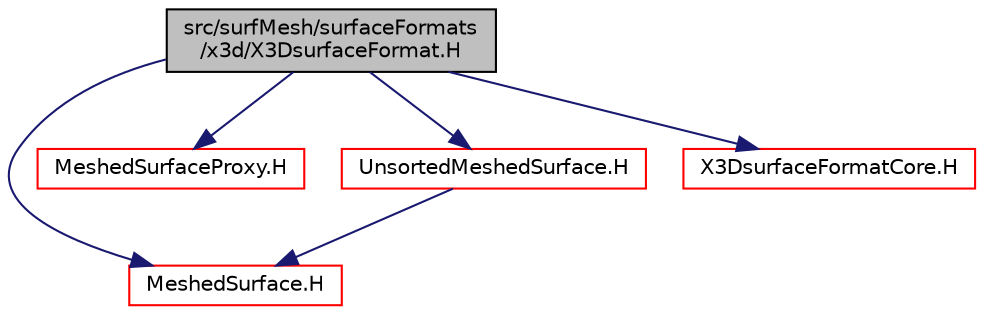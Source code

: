 digraph "src/surfMesh/surfaceFormats/x3d/X3DsurfaceFormat.H"
{
  bgcolor="transparent";
  edge [fontname="Helvetica",fontsize="10",labelfontname="Helvetica",labelfontsize="10"];
  node [fontname="Helvetica",fontsize="10",shape=record];
  Node1 [label="src/surfMesh/surfaceFormats\l/x3d/X3DsurfaceFormat.H",height=0.2,width=0.4,color="black", fillcolor="grey75", style="filled" fontcolor="black"];
  Node1 -> Node2 [color="midnightblue",fontsize="10",style="solid",fontname="Helvetica"];
  Node2 [label="MeshedSurface.H",height=0.2,width=0.4,color="red",URL="$MeshedSurface_8H.html"];
  Node1 -> Node3 [color="midnightblue",fontsize="10",style="solid",fontname="Helvetica"];
  Node3 [label="MeshedSurfaceProxy.H",height=0.2,width=0.4,color="red",URL="$MeshedSurfaceProxy_8H.html"];
  Node1 -> Node4 [color="midnightblue",fontsize="10",style="solid",fontname="Helvetica"];
  Node4 [label="UnsortedMeshedSurface.H",height=0.2,width=0.4,color="red",URL="$UnsortedMeshedSurface_8H.html"];
  Node4 -> Node2 [color="midnightblue",fontsize="10",style="solid",fontname="Helvetica"];
  Node1 -> Node5 [color="midnightblue",fontsize="10",style="solid",fontname="Helvetica"];
  Node5 [label="X3DsurfaceFormatCore.H",height=0.2,width=0.4,color="red",URL="$X3DsurfaceFormatCore_8H.html"];
}
